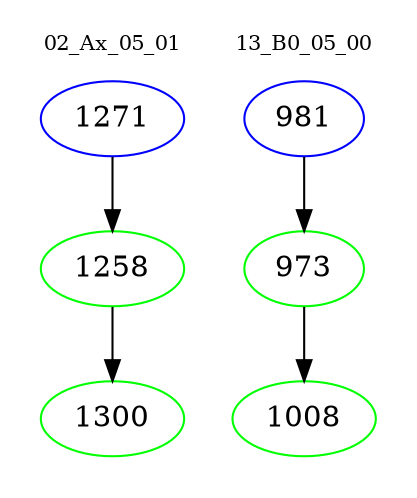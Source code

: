 digraph{
subgraph cluster_0 {
color = white
label = "02_Ax_05_01";
fontsize=10;
T0_1271 [label="1271", color="blue"]
T0_1271 -> T0_1258 [color="black"]
T0_1258 [label="1258", color="green"]
T0_1258 -> T0_1300 [color="black"]
T0_1300 [label="1300", color="green"]
}
subgraph cluster_1 {
color = white
label = "13_B0_05_00";
fontsize=10;
T1_981 [label="981", color="blue"]
T1_981 -> T1_973 [color="black"]
T1_973 [label="973", color="green"]
T1_973 -> T1_1008 [color="black"]
T1_1008 [label="1008", color="green"]
}
}
